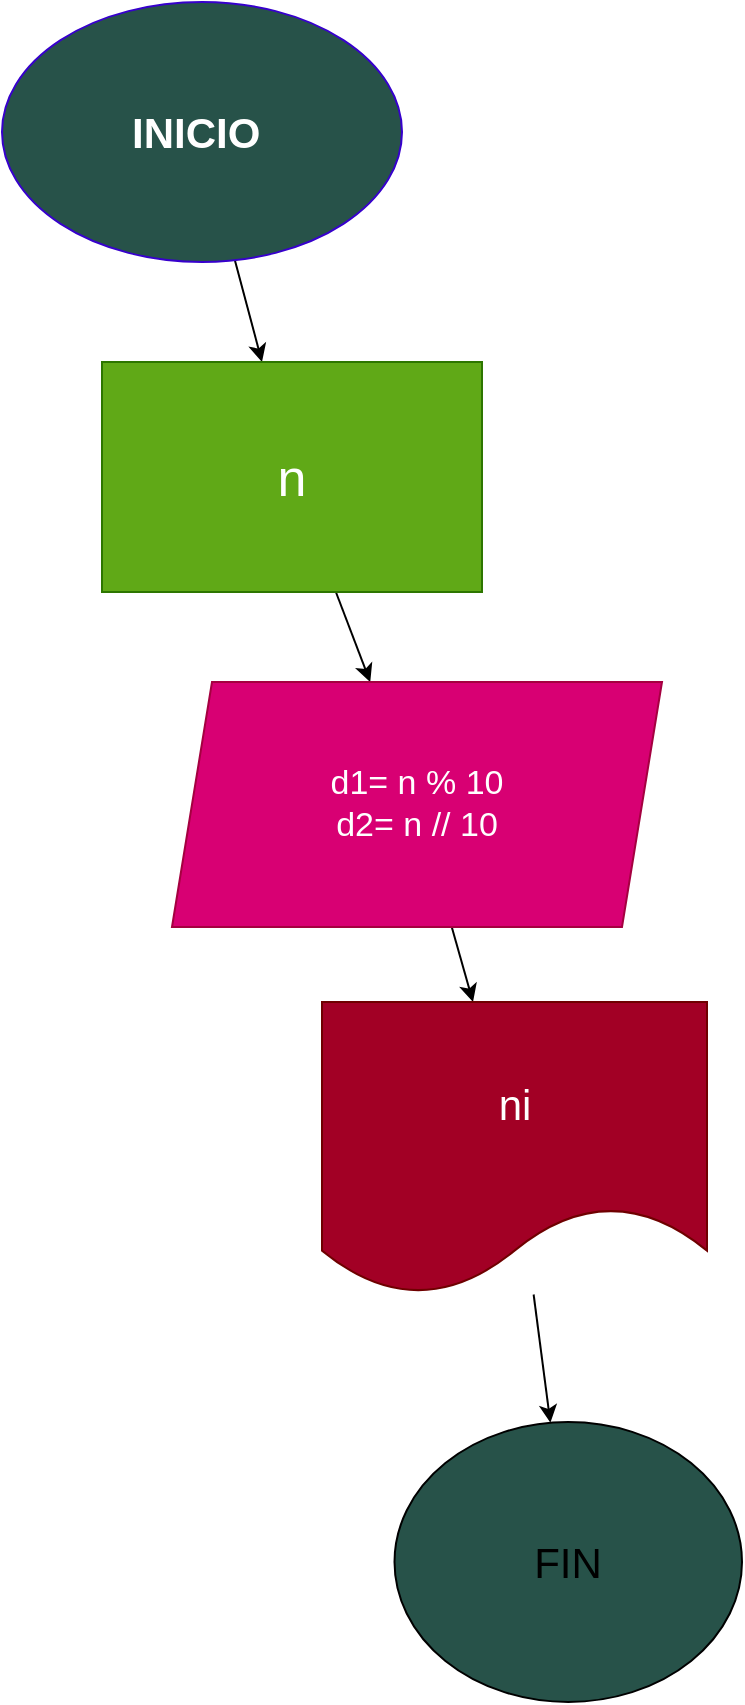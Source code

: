 <mxfile>
    <diagram id="u167C0c91cmS7PWwNRRx" name="Page-1">
        <mxGraphModel dx="1216" dy="792" grid="1" gridSize="10" guides="1" tooltips="1" connect="1" arrows="1" fold="1" page="1" pageScale="1" pageWidth="827" pageHeight="1169" math="0" shadow="0">
            <root>
                <mxCell id="0"/>
                <mxCell id="1" parent="0"/>
                <mxCell id="4" value="" style="edgeStyle=none;html=1;fontSize=21;" edge="1" parent="1" source="2" target="3">
                    <mxGeometry relative="1" as="geometry"/>
                </mxCell>
                <mxCell id="2" value="&lt;font style=&quot;font-size: 21px;&quot;&gt;&lt;b&gt;INICIO&amp;nbsp;&lt;/b&gt;&lt;/font&gt;" style="ellipse;whiteSpace=wrap;html=1;fillColor=#275249;fontColor=#ffffff;strokeColor=#3700CC;" vertex="1" parent="1">
                    <mxGeometry x="150" y="10" width="200" height="130" as="geometry"/>
                </mxCell>
                <mxCell id="6" value="" style="edgeStyle=none;html=1;fontSize=26;" edge="1" parent="1" source="3" target="5">
                    <mxGeometry relative="1" as="geometry"/>
                </mxCell>
                <mxCell id="3" value="&lt;font style=&quot;font-size: 26px;&quot;&gt;n&lt;/font&gt;" style="whiteSpace=wrap;html=1;fillColor=#60a917;strokeColor=#2D7600;fontColor=#ffffff;" vertex="1" parent="1">
                    <mxGeometry x="200" y="190" width="190" height="115" as="geometry"/>
                </mxCell>
                <mxCell id="8" value="" style="edgeStyle=none;html=1;fontSize=26;" edge="1" parent="1" source="5" target="7">
                    <mxGeometry relative="1" as="geometry"/>
                </mxCell>
                <mxCell id="5" value="&lt;font style=&quot;font-size: 17px;&quot;&gt;d1= n % 10&lt;br&gt;d2= n // 10&lt;/font&gt;" style="shape=parallelogram;perimeter=parallelogramPerimeter;whiteSpace=wrap;html=1;fixedSize=1;fillColor=#d80073;strokeColor=#A50040;fontColor=#ffffff;" vertex="1" parent="1">
                    <mxGeometry x="235" y="350" width="245" height="122.5" as="geometry"/>
                </mxCell>
                <mxCell id="14" value="" style="edgeStyle=none;html=1;fontSize=21;" edge="1" parent="1" source="7" target="13">
                    <mxGeometry relative="1" as="geometry"/>
                </mxCell>
                <mxCell id="7" value="&lt;font style=&quot;font-size: 21px;&quot;&gt;ni&lt;/font&gt;" style="shape=document;whiteSpace=wrap;html=1;boundedLbl=1;fillColor=#a20025;strokeColor=#6F0000;fontColor=#ffffff;" vertex="1" parent="1">
                    <mxGeometry x="310" y="510" width="192.5" height="146.25" as="geometry"/>
                </mxCell>
                <mxCell id="13" value="FIN" style="ellipse;whiteSpace=wrap;html=1;fontSize=21;fillColor=#275249;" vertex="1" parent="1">
                    <mxGeometry x="346.25" y="720" width="173.75" height="140" as="geometry"/>
                </mxCell>
            </root>
        </mxGraphModel>
    </diagram>
</mxfile>